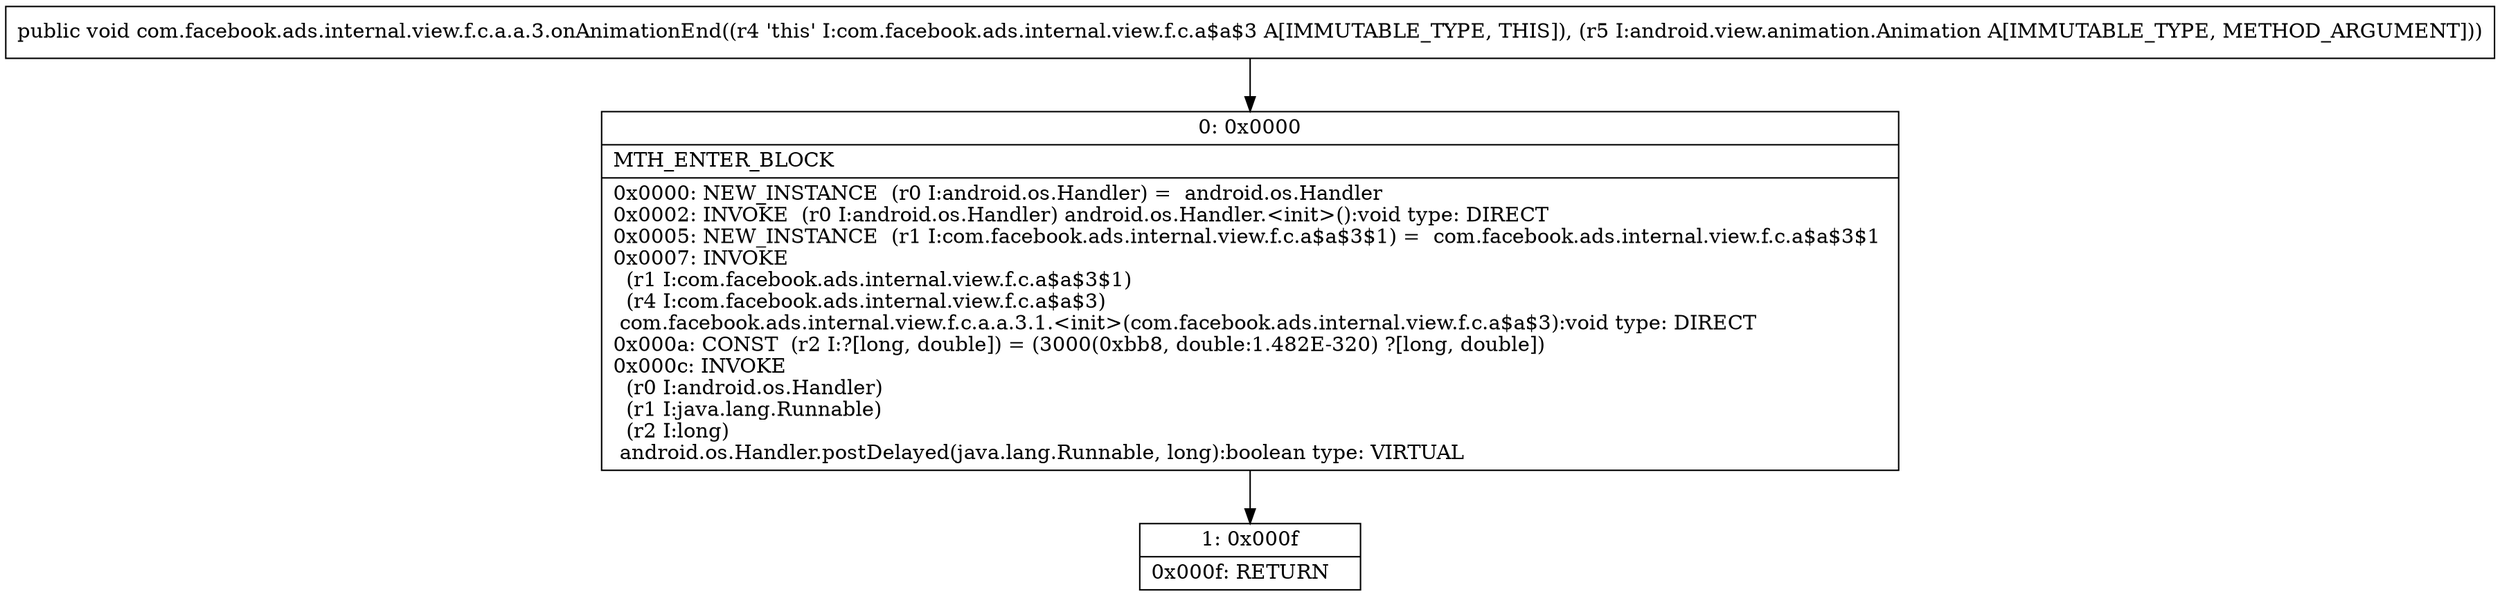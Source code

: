digraph "CFG forcom.facebook.ads.internal.view.f.c.a.a.3.onAnimationEnd(Landroid\/view\/animation\/Animation;)V" {
Node_0 [shape=record,label="{0\:\ 0x0000|MTH_ENTER_BLOCK\l|0x0000: NEW_INSTANCE  (r0 I:android.os.Handler) =  android.os.Handler \l0x0002: INVOKE  (r0 I:android.os.Handler) android.os.Handler.\<init\>():void type: DIRECT \l0x0005: NEW_INSTANCE  (r1 I:com.facebook.ads.internal.view.f.c.a$a$3$1) =  com.facebook.ads.internal.view.f.c.a$a$3$1 \l0x0007: INVOKE  \l  (r1 I:com.facebook.ads.internal.view.f.c.a$a$3$1)\l  (r4 I:com.facebook.ads.internal.view.f.c.a$a$3)\l com.facebook.ads.internal.view.f.c.a.a.3.1.\<init\>(com.facebook.ads.internal.view.f.c.a$a$3):void type: DIRECT \l0x000a: CONST  (r2 I:?[long, double]) = (3000(0xbb8, double:1.482E\-320) ?[long, double]) \l0x000c: INVOKE  \l  (r0 I:android.os.Handler)\l  (r1 I:java.lang.Runnable)\l  (r2 I:long)\l android.os.Handler.postDelayed(java.lang.Runnable, long):boolean type: VIRTUAL \l}"];
Node_1 [shape=record,label="{1\:\ 0x000f|0x000f: RETURN   \l}"];
MethodNode[shape=record,label="{public void com.facebook.ads.internal.view.f.c.a.a.3.onAnimationEnd((r4 'this' I:com.facebook.ads.internal.view.f.c.a$a$3 A[IMMUTABLE_TYPE, THIS]), (r5 I:android.view.animation.Animation A[IMMUTABLE_TYPE, METHOD_ARGUMENT])) }"];
MethodNode -> Node_0;
Node_0 -> Node_1;
}

